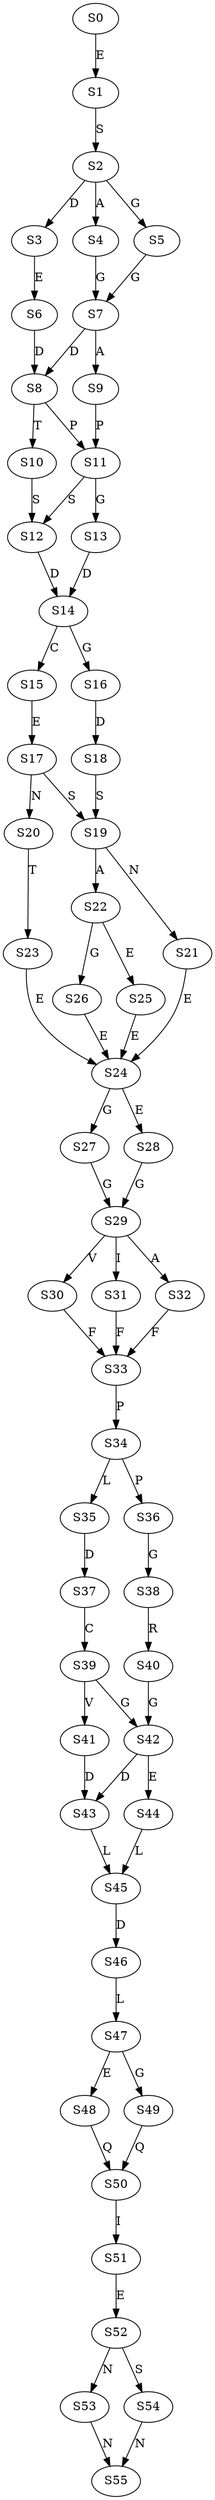 strict digraph  {
	S0 -> S1 [ label = E ];
	S1 -> S2 [ label = S ];
	S2 -> S3 [ label = D ];
	S2 -> S4 [ label = A ];
	S2 -> S5 [ label = G ];
	S3 -> S6 [ label = E ];
	S4 -> S7 [ label = G ];
	S5 -> S7 [ label = G ];
	S6 -> S8 [ label = D ];
	S7 -> S9 [ label = A ];
	S7 -> S8 [ label = D ];
	S8 -> S10 [ label = T ];
	S8 -> S11 [ label = P ];
	S9 -> S11 [ label = P ];
	S10 -> S12 [ label = S ];
	S11 -> S13 [ label = G ];
	S11 -> S12 [ label = S ];
	S12 -> S14 [ label = D ];
	S13 -> S14 [ label = D ];
	S14 -> S15 [ label = C ];
	S14 -> S16 [ label = G ];
	S15 -> S17 [ label = E ];
	S16 -> S18 [ label = D ];
	S17 -> S19 [ label = S ];
	S17 -> S20 [ label = N ];
	S18 -> S19 [ label = S ];
	S19 -> S21 [ label = N ];
	S19 -> S22 [ label = A ];
	S20 -> S23 [ label = T ];
	S21 -> S24 [ label = E ];
	S22 -> S25 [ label = E ];
	S22 -> S26 [ label = G ];
	S23 -> S24 [ label = E ];
	S24 -> S27 [ label = G ];
	S24 -> S28 [ label = E ];
	S25 -> S24 [ label = E ];
	S26 -> S24 [ label = E ];
	S27 -> S29 [ label = G ];
	S28 -> S29 [ label = G ];
	S29 -> S30 [ label = V ];
	S29 -> S31 [ label = I ];
	S29 -> S32 [ label = A ];
	S30 -> S33 [ label = F ];
	S31 -> S33 [ label = F ];
	S32 -> S33 [ label = F ];
	S33 -> S34 [ label = P ];
	S34 -> S35 [ label = L ];
	S34 -> S36 [ label = P ];
	S35 -> S37 [ label = D ];
	S36 -> S38 [ label = G ];
	S37 -> S39 [ label = C ];
	S38 -> S40 [ label = R ];
	S39 -> S41 [ label = V ];
	S39 -> S42 [ label = G ];
	S40 -> S42 [ label = G ];
	S41 -> S43 [ label = D ];
	S42 -> S43 [ label = D ];
	S42 -> S44 [ label = E ];
	S43 -> S45 [ label = L ];
	S44 -> S45 [ label = L ];
	S45 -> S46 [ label = D ];
	S46 -> S47 [ label = L ];
	S47 -> S48 [ label = E ];
	S47 -> S49 [ label = G ];
	S48 -> S50 [ label = Q ];
	S49 -> S50 [ label = Q ];
	S50 -> S51 [ label = I ];
	S51 -> S52 [ label = E ];
	S52 -> S53 [ label = N ];
	S52 -> S54 [ label = S ];
	S53 -> S55 [ label = N ];
	S54 -> S55 [ label = N ];
}

